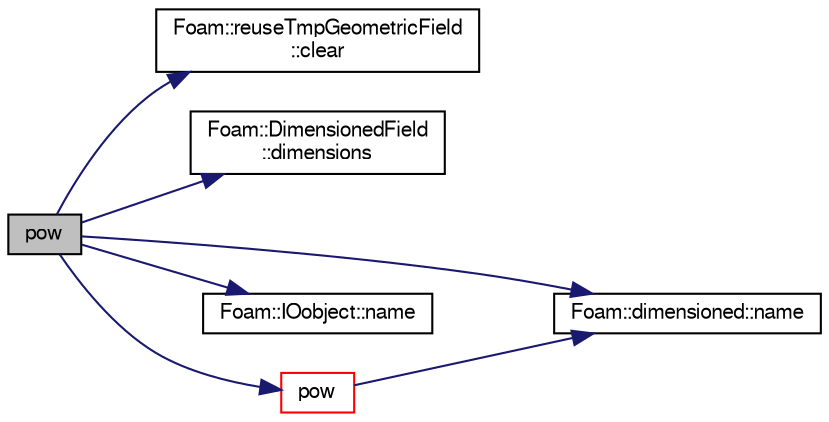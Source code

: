 digraph "pow"
{
  bgcolor="transparent";
  edge [fontname="FreeSans",fontsize="10",labelfontname="FreeSans",labelfontsize="10"];
  node [fontname="FreeSans",fontsize="10",shape=record];
  rankdir="LR";
  Node69041 [label="pow",height=0.2,width=0.4,color="black", fillcolor="grey75", style="filled", fontcolor="black"];
  Node69041 -> Node69042 [color="midnightblue",fontsize="10",style="solid",fontname="FreeSans"];
  Node69042 [label="Foam::reuseTmpGeometricField\l::clear",height=0.2,width=0.4,color="black",URL="$a26518.html#a592956bfdb4cead405a6f952869cb153"];
  Node69041 -> Node69043 [color="midnightblue",fontsize="10",style="solid",fontname="FreeSans"];
  Node69043 [label="Foam::DimensionedField\l::dimensions",height=0.2,width=0.4,color="black",URL="$a26390.html#a66989c1e0666e0d0c93a2056ce75599e",tooltip="Return dimensions. "];
  Node69041 -> Node69044 [color="midnightblue",fontsize="10",style="solid",fontname="FreeSans"];
  Node69044 [label="Foam::dimensioned::name",height=0.2,width=0.4,color="black",URL="$a26366.html#ade4113569ef0db70665fded275a5e38e",tooltip="Return const reference to name. "];
  Node69041 -> Node69045 [color="midnightblue",fontsize="10",style="solid",fontname="FreeSans"];
  Node69045 [label="Foam::IOobject::name",height=0.2,width=0.4,color="black",URL="$a26142.html#acc80e00a8ac919288fb55bd14cc88bf6",tooltip="Return name. "];
  Node69041 -> Node69046 [color="midnightblue",fontsize="10",style="solid",fontname="FreeSans"];
  Node69046 [label="pow",height=0.2,width=0.4,color="red",URL="$a21124.html#a7500c8e9d27a442adc75e287de074c7c"];
  Node69046 -> Node69044 [color="midnightblue",fontsize="10",style="solid",fontname="FreeSans"];
}
